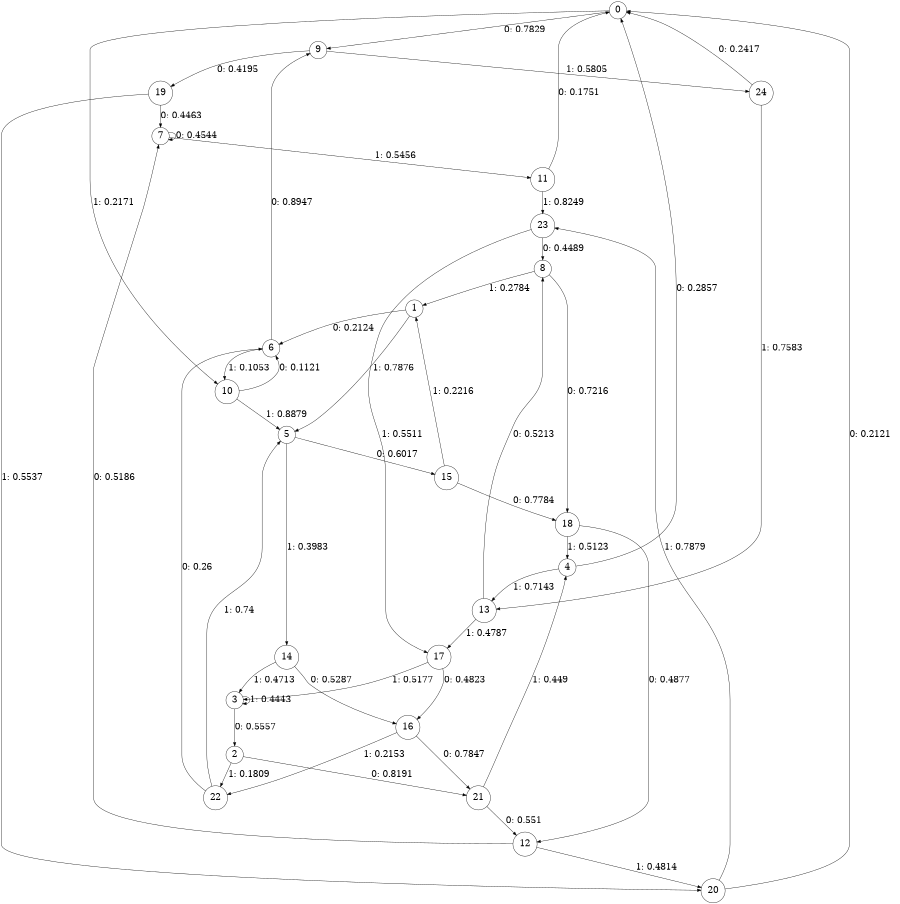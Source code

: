 digraph "ch8randomL5" {
size = "6,8.5";
ratio = "fill";
node [shape = circle];
node [fontsize = 24];
edge [fontsize = 24];
0 -> 9 [label = "0: 0.7829   "];
0 -> 10 [label = "1: 0.2171   "];
1 -> 6 [label = "0: 0.2124   "];
1 -> 5 [label = "1: 0.7876   "];
2 -> 21 [label = "0: 0.8191   "];
2 -> 22 [label = "1: 0.1809   "];
3 -> 2 [label = "0: 0.5557   "];
3 -> 3 [label = "1: 0.4443   "];
4 -> 0 [label = "0: 0.2857   "];
4 -> 13 [label = "1: 0.7143   "];
5 -> 15 [label = "0: 0.6017   "];
5 -> 14 [label = "1: 0.3983   "];
6 -> 9 [label = "0: 0.8947   "];
6 -> 10 [label = "1: 0.1053   "];
7 -> 7 [label = "0: 0.4544   "];
7 -> 11 [label = "1: 0.5456   "];
8 -> 18 [label = "0: 0.7216   "];
8 -> 1 [label = "1: 0.2784   "];
9 -> 19 [label = "0: 0.4195   "];
9 -> 24 [label = "1: 0.5805   "];
10 -> 6 [label = "0: 0.1121   "];
10 -> 5 [label = "1: 0.8879   "];
11 -> 0 [label = "0: 0.1751   "];
11 -> 23 [label = "1: 0.8249   "];
12 -> 7 [label = "0: 0.5186   "];
12 -> 20 [label = "1: 0.4814   "];
13 -> 8 [label = "0: 0.5213   "];
13 -> 17 [label = "1: 0.4787   "];
14 -> 16 [label = "0: 0.5287   "];
14 -> 3 [label = "1: 0.4713   "];
15 -> 18 [label = "0: 0.7784   "];
15 -> 1 [label = "1: 0.2216   "];
16 -> 21 [label = "0: 0.7847   "];
16 -> 22 [label = "1: 0.2153   "];
17 -> 16 [label = "0: 0.4823   "];
17 -> 3 [label = "1: 0.5177   "];
18 -> 12 [label = "0: 0.4877   "];
18 -> 4 [label = "1: 0.5123   "];
19 -> 7 [label = "0: 0.4463   "];
19 -> 20 [label = "1: 0.5537   "];
20 -> 0 [label = "0: 0.2121   "];
20 -> 23 [label = "1: 0.7879   "];
21 -> 12 [label = "0: 0.551    "];
21 -> 4 [label = "1: 0.449    "];
22 -> 6 [label = "0: 0.26     "];
22 -> 5 [label = "1: 0.74     "];
23 -> 8 [label = "0: 0.4489   "];
23 -> 17 [label = "1: 0.5511   "];
24 -> 0 [label = "0: 0.2417   "];
24 -> 13 [label = "1: 0.7583   "];
}